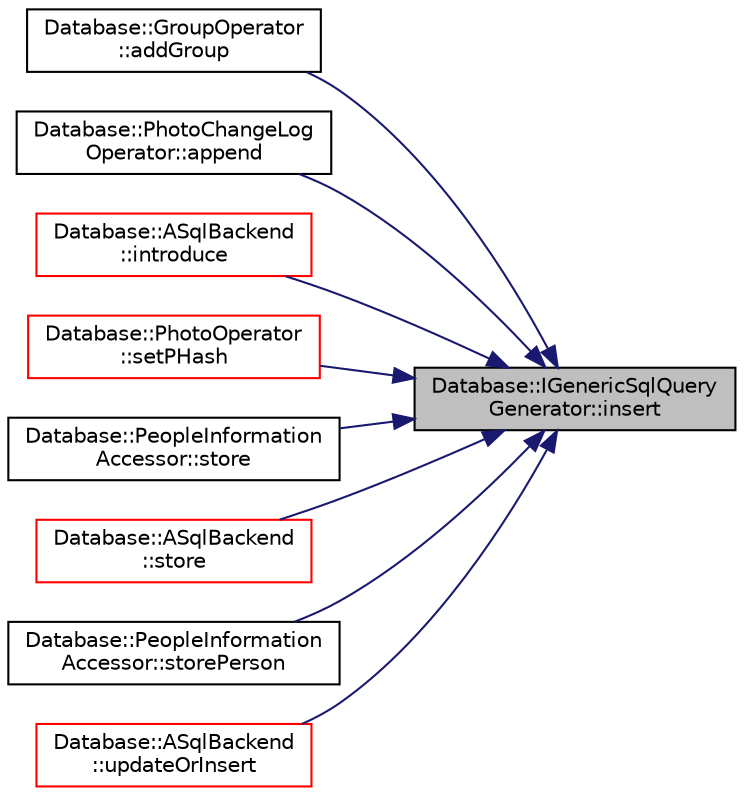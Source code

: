 digraph "Database::IGenericSqlQueryGenerator::insert"
{
 // LATEX_PDF_SIZE
  edge [fontname="Helvetica",fontsize="10",labelfontname="Helvetica",labelfontsize="10"];
  node [fontname="Helvetica",fontsize="10",shape=record];
  rankdir="RL";
  Node1 [label="Database::IGenericSqlQuery\lGenerator::insert",height=0.2,width=0.4,color="black", fillcolor="grey75", style="filled", fontcolor="black",tooltip=" "];
  Node1 -> Node2 [dir="back",color="midnightblue",fontsize="10",style="solid",fontname="Helvetica"];
  Node2 [label="Database::GroupOperator\l::addGroup",height=0.2,width=0.4,color="black", fillcolor="white", style="filled",URL="$class_database_1_1_group_operator.html#abac9cd6ec0bf898cc604e5fd5d219d67",tooltip=" "];
  Node1 -> Node3 [dir="back",color="midnightblue",fontsize="10",style="solid",fontname="Helvetica"];
  Node3 [label="Database::PhotoChangeLog\lOperator::append",height=0.2,width=0.4,color="black", fillcolor="white", style="filled",URL="$class_database_1_1_photo_change_log_operator.html#a159940cd5cfab82ab1a0e4a5fb8d5799",tooltip=" "];
  Node1 -> Node4 [dir="back",color="midnightblue",fontsize="10",style="solid",fontname="Helvetica"];
  Node4 [label="Database::ASqlBackend\l::introduce",height=0.2,width=0.4,color="red", fillcolor="white", style="filled",URL="$class_database_1_1_a_sql_backend.html#a218cc7555092910cf6c33cab849cc0fb",tooltip="create new entry for photo in database"];
  Node1 -> Node7 [dir="back",color="midnightblue",fontsize="10",style="solid",fontname="Helvetica"];
  Node7 [label="Database::PhotoOperator\l::setPHash",height=0.2,width=0.4,color="red", fillcolor="white", style="filled",URL="$class_database_1_1_photo_operator.html#adf53bf4b4937460792849dbede9d7dd7",tooltip=" "];
  Node1 -> Node9 [dir="back",color="midnightblue",fontsize="10",style="solid",fontname="Helvetica"];
  Node9 [label="Database::PeopleInformation\lAccessor::store",height=0.2,width=0.4,color="black", fillcolor="white", style="filled",URL="$class_database_1_1_people_information_accessor.html#af10e7de8ef1a429f012b226665005c91",tooltip="Store or update person."];
  Node1 -> Node10 [dir="back",color="midnightblue",fontsize="10",style="solid",fontname="Helvetica"];
  Node10 [label="Database::ASqlBackend\l::store",height=0.2,width=0.4,color="red", fillcolor="white", style="filled",URL="$class_database_1_1_a_sql_backend.html#a6142dabb29720404ce3b6765eb2441a5",tooltip="add tag to photo"];
  Node1 -> Node12 [dir="back",color="midnightblue",fontsize="10",style="solid",fontname="Helvetica"];
  Node12 [label="Database::PeopleInformation\lAccessor::storePerson",height=0.2,width=0.4,color="black", fillcolor="white", style="filled",URL="$class_database_1_1_people_information_accessor.html#abc5159ace6d41c67ac212a3792ebb7cd",tooltip="store or update person details in database"];
  Node1 -> Node13 [dir="back",color="midnightblue",fontsize="10",style="solid",fontname="Helvetica"];
  Node13 [label="Database::ASqlBackend\l::updateOrInsert",height=0.2,width=0.4,color="red", fillcolor="white", style="filled",URL="$class_database_1_1_a_sql_backend.html#a42b7acb6e6a11a44e53f0ea80c920690",tooltip="insert data to database or upgrade existing entries."];
}
